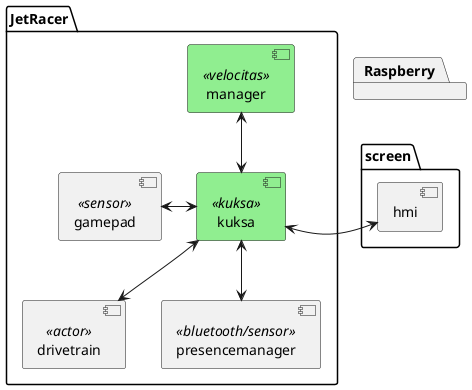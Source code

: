 @startuml


!define BCW lightgreen


package JetRacer {

  component manager <<velocitas>> #BCW
  
  component drivetrain <<actor>>
  component presencemanager <<bluetooth/sensor>> as pm 
  component  gamepad <<sensor>>
  
  ' interface can
  component kuksa <<kuksa>> #BCW
  

  


  pm <-up-> kuksa
  drivetrain <-up-> kuksa
  ' kuksa <.down.> can

  manager <-down-> kuksa
  kuksa <-left-> gamepad


}



package screen {
  component hmi
}


package  Raspberry{ 


}

kuksa <-> hmi



@enduml